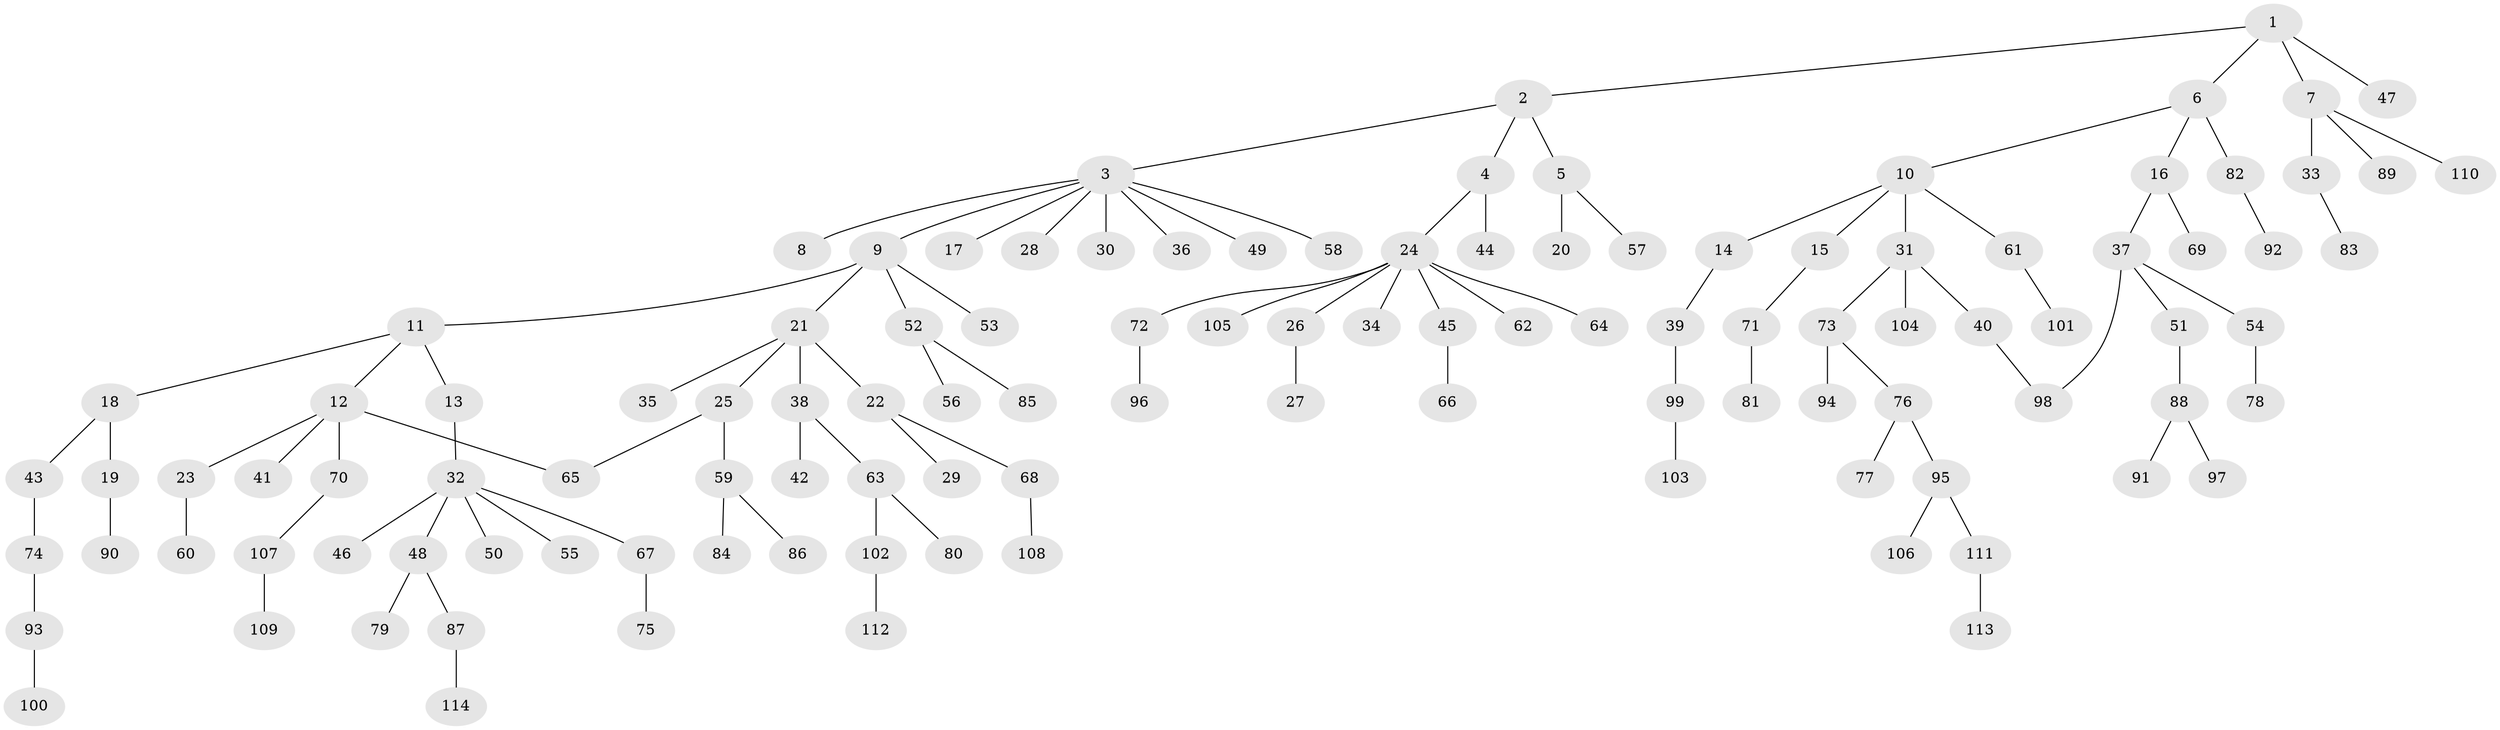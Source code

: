 // Generated by graph-tools (version 1.1) at 2025/13/03/09/25 04:13:37]
// undirected, 114 vertices, 115 edges
graph export_dot {
graph [start="1"]
  node [color=gray90,style=filled];
  1;
  2;
  3;
  4;
  5;
  6;
  7;
  8;
  9;
  10;
  11;
  12;
  13;
  14;
  15;
  16;
  17;
  18;
  19;
  20;
  21;
  22;
  23;
  24;
  25;
  26;
  27;
  28;
  29;
  30;
  31;
  32;
  33;
  34;
  35;
  36;
  37;
  38;
  39;
  40;
  41;
  42;
  43;
  44;
  45;
  46;
  47;
  48;
  49;
  50;
  51;
  52;
  53;
  54;
  55;
  56;
  57;
  58;
  59;
  60;
  61;
  62;
  63;
  64;
  65;
  66;
  67;
  68;
  69;
  70;
  71;
  72;
  73;
  74;
  75;
  76;
  77;
  78;
  79;
  80;
  81;
  82;
  83;
  84;
  85;
  86;
  87;
  88;
  89;
  90;
  91;
  92;
  93;
  94;
  95;
  96;
  97;
  98;
  99;
  100;
  101;
  102;
  103;
  104;
  105;
  106;
  107;
  108;
  109;
  110;
  111;
  112;
  113;
  114;
  1 -- 2;
  1 -- 6;
  1 -- 7;
  1 -- 47;
  2 -- 3;
  2 -- 4;
  2 -- 5;
  3 -- 8;
  3 -- 9;
  3 -- 17;
  3 -- 28;
  3 -- 30;
  3 -- 36;
  3 -- 49;
  3 -- 58;
  4 -- 24;
  4 -- 44;
  5 -- 20;
  5 -- 57;
  6 -- 10;
  6 -- 16;
  6 -- 82;
  7 -- 33;
  7 -- 89;
  7 -- 110;
  9 -- 11;
  9 -- 21;
  9 -- 52;
  9 -- 53;
  10 -- 14;
  10 -- 15;
  10 -- 31;
  10 -- 61;
  11 -- 12;
  11 -- 13;
  11 -- 18;
  12 -- 23;
  12 -- 41;
  12 -- 65;
  12 -- 70;
  13 -- 32;
  14 -- 39;
  15 -- 71;
  16 -- 37;
  16 -- 69;
  18 -- 19;
  18 -- 43;
  19 -- 90;
  21 -- 22;
  21 -- 25;
  21 -- 35;
  21 -- 38;
  22 -- 29;
  22 -- 68;
  23 -- 60;
  24 -- 26;
  24 -- 34;
  24 -- 45;
  24 -- 62;
  24 -- 64;
  24 -- 72;
  24 -- 105;
  25 -- 59;
  25 -- 65;
  26 -- 27;
  31 -- 40;
  31 -- 73;
  31 -- 104;
  32 -- 46;
  32 -- 48;
  32 -- 50;
  32 -- 55;
  32 -- 67;
  33 -- 83;
  37 -- 51;
  37 -- 54;
  37 -- 98;
  38 -- 42;
  38 -- 63;
  39 -- 99;
  40 -- 98;
  43 -- 74;
  45 -- 66;
  48 -- 79;
  48 -- 87;
  51 -- 88;
  52 -- 56;
  52 -- 85;
  54 -- 78;
  59 -- 84;
  59 -- 86;
  61 -- 101;
  63 -- 80;
  63 -- 102;
  67 -- 75;
  68 -- 108;
  70 -- 107;
  71 -- 81;
  72 -- 96;
  73 -- 76;
  73 -- 94;
  74 -- 93;
  76 -- 77;
  76 -- 95;
  82 -- 92;
  87 -- 114;
  88 -- 91;
  88 -- 97;
  93 -- 100;
  95 -- 106;
  95 -- 111;
  99 -- 103;
  102 -- 112;
  107 -- 109;
  111 -- 113;
}
